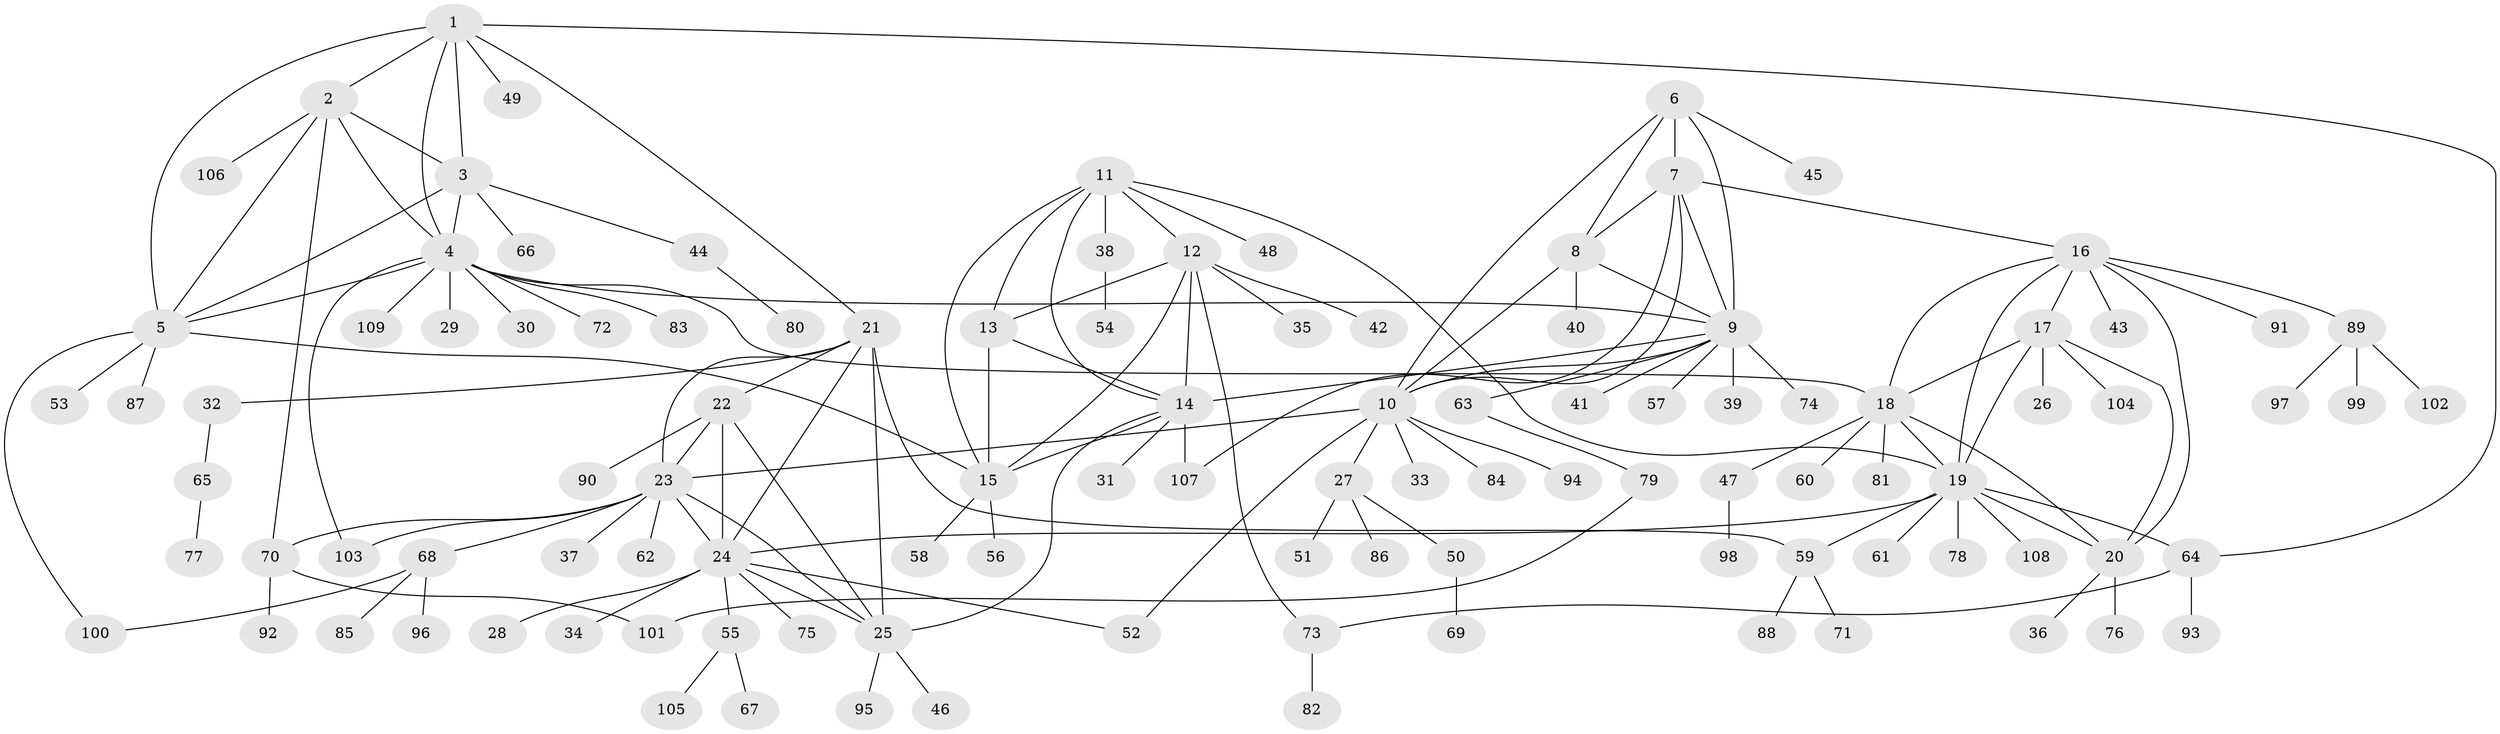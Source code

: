 // Generated by graph-tools (version 1.1) at 2025/50/03/09/25 03:50:31]
// undirected, 109 vertices, 153 edges
graph export_dot {
graph [start="1"]
  node [color=gray90,style=filled];
  1;
  2;
  3;
  4;
  5;
  6;
  7;
  8;
  9;
  10;
  11;
  12;
  13;
  14;
  15;
  16;
  17;
  18;
  19;
  20;
  21;
  22;
  23;
  24;
  25;
  26;
  27;
  28;
  29;
  30;
  31;
  32;
  33;
  34;
  35;
  36;
  37;
  38;
  39;
  40;
  41;
  42;
  43;
  44;
  45;
  46;
  47;
  48;
  49;
  50;
  51;
  52;
  53;
  54;
  55;
  56;
  57;
  58;
  59;
  60;
  61;
  62;
  63;
  64;
  65;
  66;
  67;
  68;
  69;
  70;
  71;
  72;
  73;
  74;
  75;
  76;
  77;
  78;
  79;
  80;
  81;
  82;
  83;
  84;
  85;
  86;
  87;
  88;
  89;
  90;
  91;
  92;
  93;
  94;
  95;
  96;
  97;
  98;
  99;
  100;
  101;
  102;
  103;
  104;
  105;
  106;
  107;
  108;
  109;
  1 -- 2;
  1 -- 3;
  1 -- 4;
  1 -- 5;
  1 -- 21;
  1 -- 49;
  1 -- 64;
  2 -- 3;
  2 -- 4;
  2 -- 5;
  2 -- 70;
  2 -- 106;
  3 -- 4;
  3 -- 5;
  3 -- 44;
  3 -- 66;
  4 -- 5;
  4 -- 9;
  4 -- 18;
  4 -- 29;
  4 -- 30;
  4 -- 72;
  4 -- 83;
  4 -- 103;
  4 -- 109;
  5 -- 15;
  5 -- 53;
  5 -- 87;
  5 -- 100;
  6 -- 7;
  6 -- 8;
  6 -- 9;
  6 -- 10;
  6 -- 45;
  7 -- 8;
  7 -- 9;
  7 -- 10;
  7 -- 16;
  7 -- 107;
  8 -- 9;
  8 -- 10;
  8 -- 40;
  9 -- 10;
  9 -- 14;
  9 -- 39;
  9 -- 41;
  9 -- 57;
  9 -- 63;
  9 -- 74;
  10 -- 23;
  10 -- 27;
  10 -- 33;
  10 -- 52;
  10 -- 84;
  10 -- 94;
  11 -- 12;
  11 -- 13;
  11 -- 14;
  11 -- 15;
  11 -- 19;
  11 -- 38;
  11 -- 48;
  12 -- 13;
  12 -- 14;
  12 -- 15;
  12 -- 35;
  12 -- 42;
  12 -- 73;
  13 -- 14;
  13 -- 15;
  14 -- 15;
  14 -- 25;
  14 -- 31;
  14 -- 107;
  15 -- 56;
  15 -- 58;
  16 -- 17;
  16 -- 18;
  16 -- 19;
  16 -- 20;
  16 -- 43;
  16 -- 89;
  16 -- 91;
  17 -- 18;
  17 -- 19;
  17 -- 20;
  17 -- 26;
  17 -- 104;
  18 -- 19;
  18 -- 20;
  18 -- 47;
  18 -- 60;
  18 -- 81;
  19 -- 20;
  19 -- 24;
  19 -- 59;
  19 -- 61;
  19 -- 64;
  19 -- 78;
  19 -- 108;
  20 -- 36;
  20 -- 76;
  21 -- 22;
  21 -- 23;
  21 -- 24;
  21 -- 25;
  21 -- 32;
  21 -- 59;
  22 -- 23;
  22 -- 24;
  22 -- 25;
  22 -- 90;
  23 -- 24;
  23 -- 25;
  23 -- 37;
  23 -- 62;
  23 -- 68;
  23 -- 70;
  23 -- 103;
  24 -- 25;
  24 -- 28;
  24 -- 34;
  24 -- 52;
  24 -- 55;
  24 -- 75;
  25 -- 46;
  25 -- 95;
  27 -- 50;
  27 -- 51;
  27 -- 86;
  32 -- 65;
  38 -- 54;
  44 -- 80;
  47 -- 98;
  50 -- 69;
  55 -- 67;
  55 -- 105;
  59 -- 71;
  59 -- 88;
  63 -- 79;
  64 -- 73;
  64 -- 93;
  65 -- 77;
  68 -- 85;
  68 -- 96;
  68 -- 100;
  70 -- 92;
  70 -- 101;
  73 -- 82;
  79 -- 101;
  89 -- 97;
  89 -- 99;
  89 -- 102;
}
